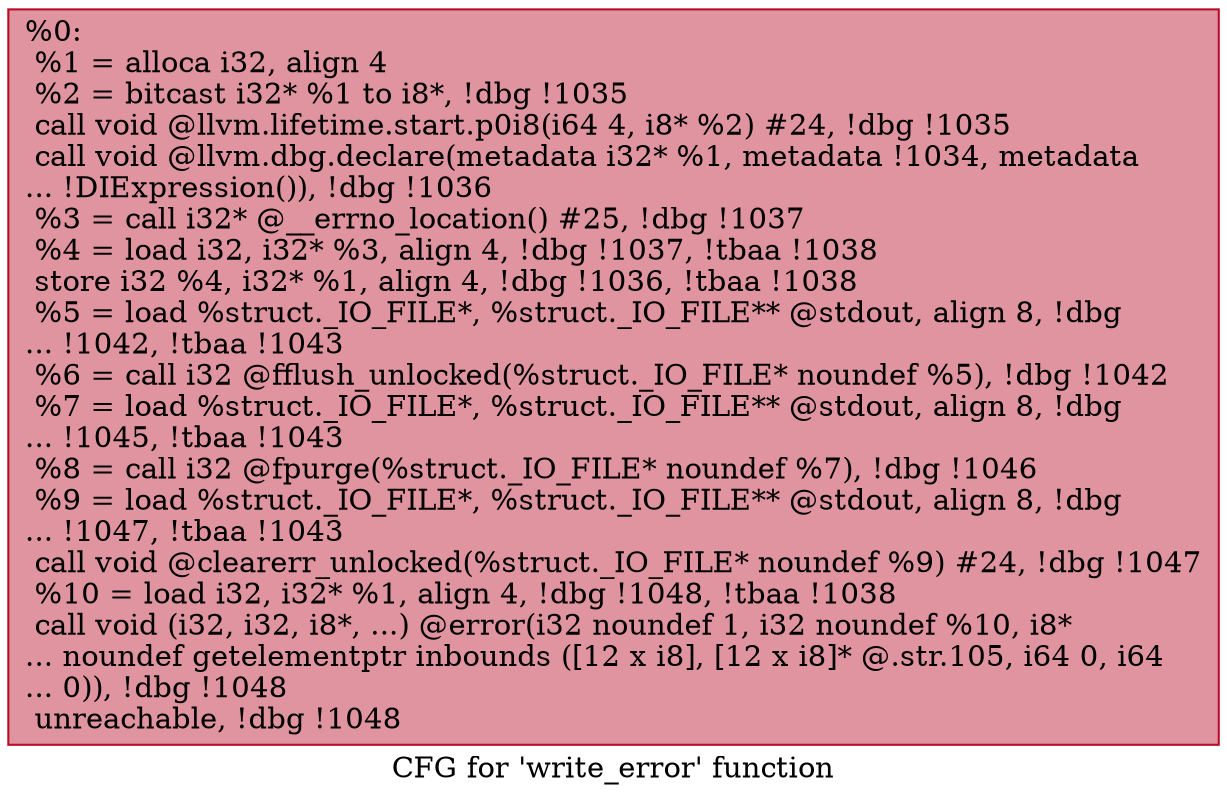 digraph "CFG for 'write_error' function" {
	label="CFG for 'write_error' function";

	Node0xc88a60 [shape=record,color="#b70d28ff", style=filled, fillcolor="#b70d2870",label="{%0:\l  %1 = alloca i32, align 4\l  %2 = bitcast i32* %1 to i8*, !dbg !1035\l  call void @llvm.lifetime.start.p0i8(i64 4, i8* %2) #24, !dbg !1035\l  call void @llvm.dbg.declare(metadata i32* %1, metadata !1034, metadata\l... !DIExpression()), !dbg !1036\l  %3 = call i32* @__errno_location() #25, !dbg !1037\l  %4 = load i32, i32* %3, align 4, !dbg !1037, !tbaa !1038\l  store i32 %4, i32* %1, align 4, !dbg !1036, !tbaa !1038\l  %5 = load %struct._IO_FILE*, %struct._IO_FILE** @stdout, align 8, !dbg\l... !1042, !tbaa !1043\l  %6 = call i32 @fflush_unlocked(%struct._IO_FILE* noundef %5), !dbg !1042\l  %7 = load %struct._IO_FILE*, %struct._IO_FILE** @stdout, align 8, !dbg\l... !1045, !tbaa !1043\l  %8 = call i32 @fpurge(%struct._IO_FILE* noundef %7), !dbg !1046\l  %9 = load %struct._IO_FILE*, %struct._IO_FILE** @stdout, align 8, !dbg\l... !1047, !tbaa !1043\l  call void @clearerr_unlocked(%struct._IO_FILE* noundef %9) #24, !dbg !1047\l  %10 = load i32, i32* %1, align 4, !dbg !1048, !tbaa !1038\l  call void (i32, i32, i8*, ...) @error(i32 noundef 1, i32 noundef %10, i8*\l... noundef getelementptr inbounds ([12 x i8], [12 x i8]* @.str.105, i64 0, i64\l... 0)), !dbg !1048\l  unreachable, !dbg !1048\l}"];
}
